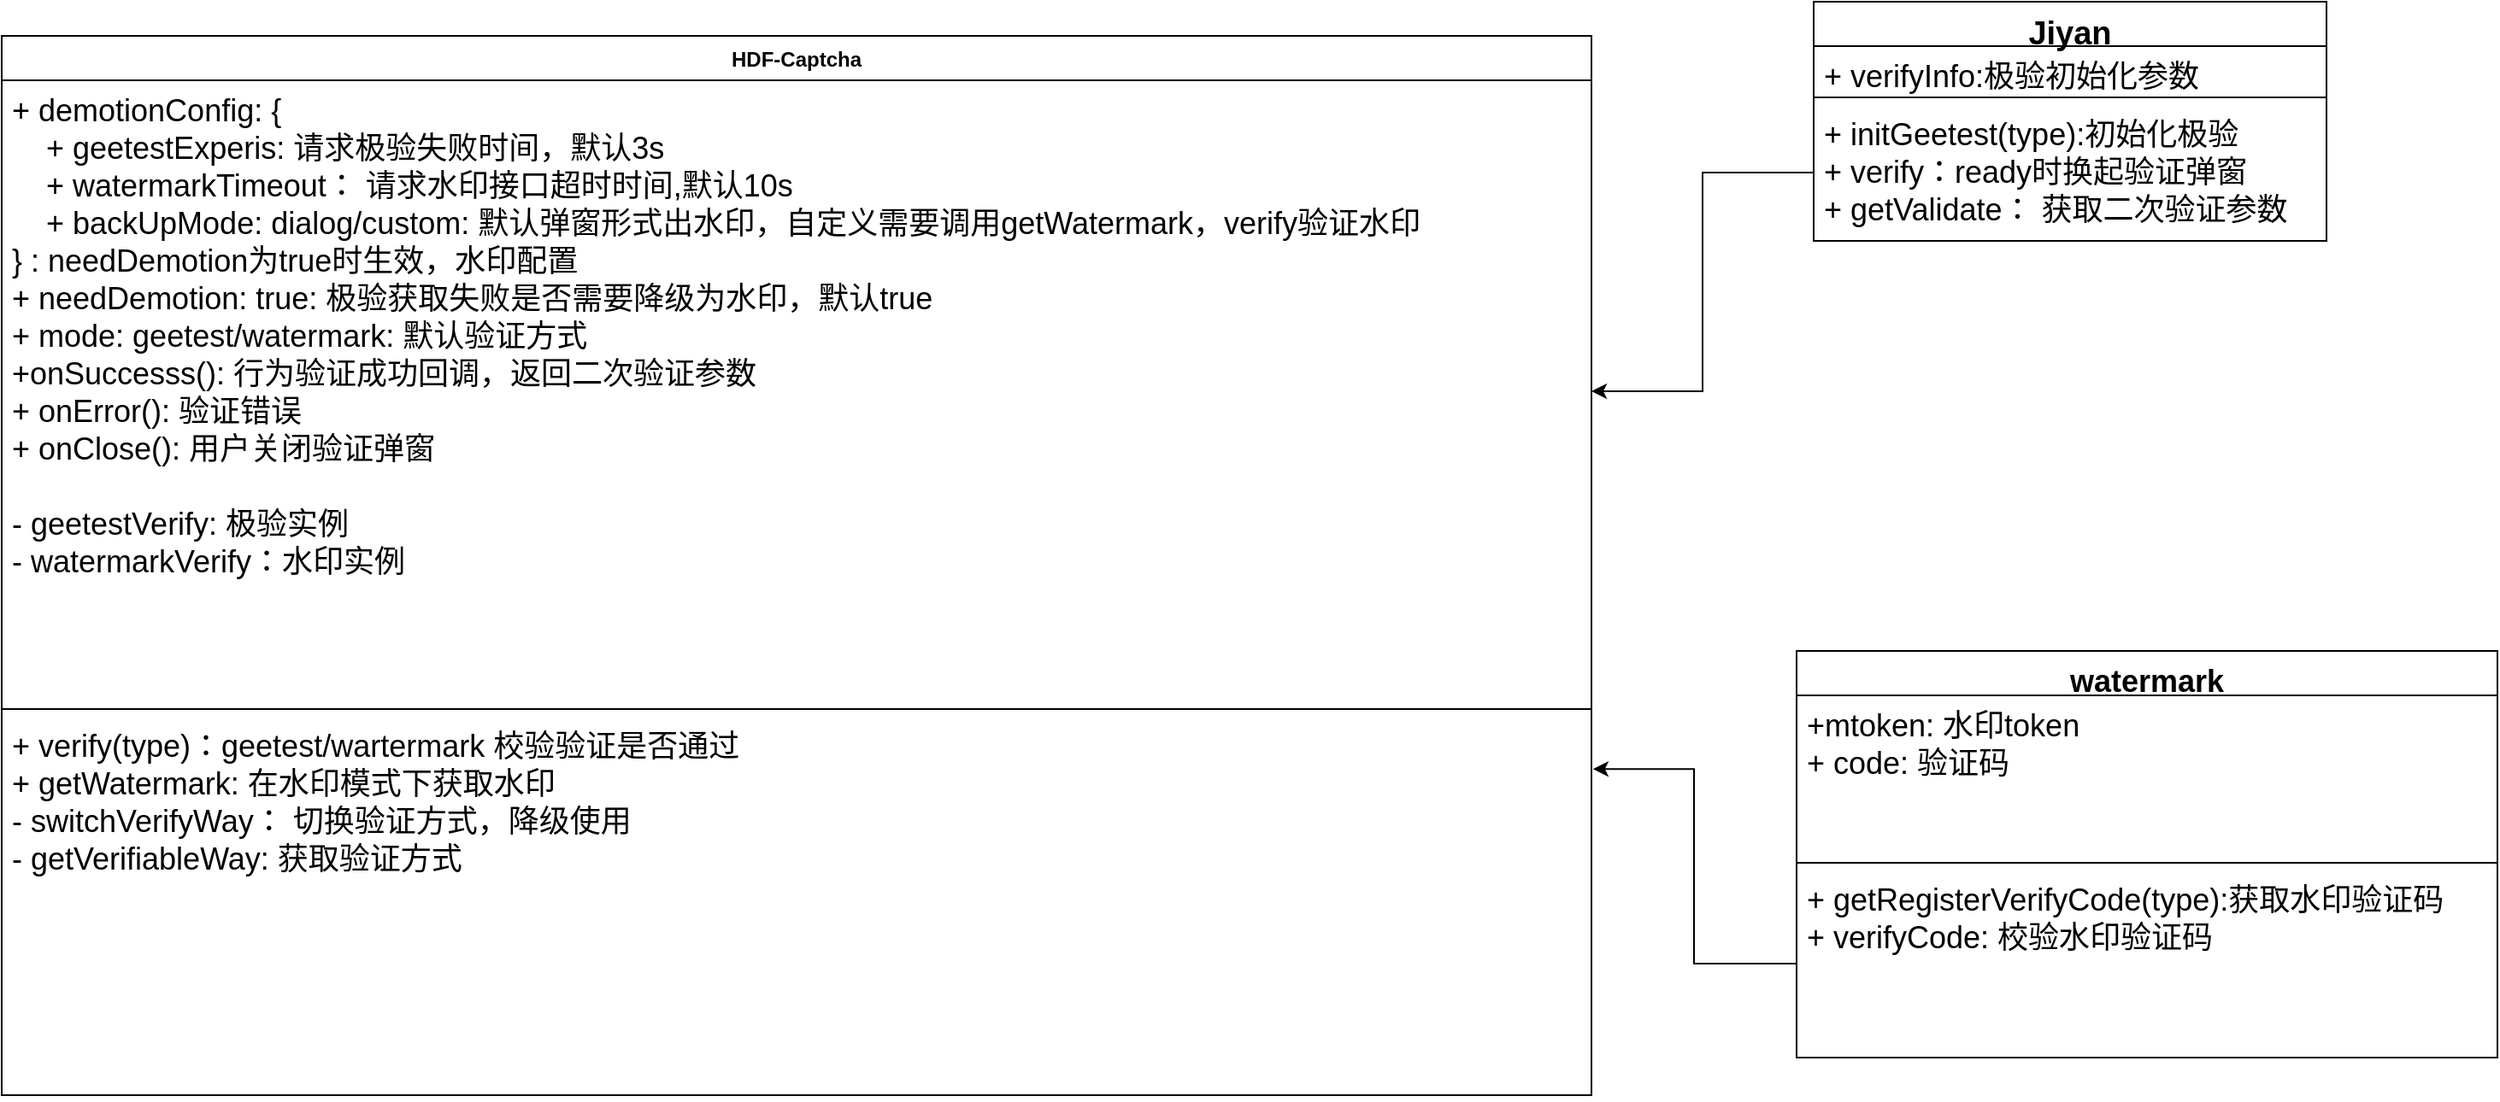 <mxfile version="17.1.3" type="github">
  <diagram name="Page-1" id="c4acf3e9-155e-7222-9cf6-157b1a14988f">
    <mxGraphModel dx="3126" dy="785" grid="1" gridSize="10" guides="1" tooltips="1" connect="1" arrows="1" fold="1" page="1" pageScale="1" pageWidth="850" pageHeight="1100" background="none" math="0" shadow="0">
      <root>
        <mxCell id="0" />
        <mxCell id="1" parent="0" />
        <mxCell id="5d2195bd80daf111-26" style="edgeStyle=orthogonalEdgeStyle;rounded=0;html=1;dashed=1;labelBackgroundColor=none;startFill=0;endArrow=open;endFill=0;endSize=10;fontFamily=Verdana;fontSize=10;" parent="1" target="5d2195bd80daf111-17" edge="1">
          <mxGeometry relative="1" as="geometry">
            <Array as="points" />
            <mxPoint x="640" y="300" as="sourcePoint" />
          </mxGeometry>
        </mxCell>
        <mxCell id="y2ISrQt28wzneB1zYCyP-2" value="HDF-Captcha" style="swimlane;fontStyle=1;align=center;verticalAlign=top;childLayout=stackLayout;horizontal=1;startSize=26;horizontalStack=0;resizeParent=1;resizeParentMax=0;resizeLast=0;collapsible=1;marginBottom=0;" vertex="1" parent="1">
          <mxGeometry x="-890" y="360" width="930" height="620" as="geometry" />
        </mxCell>
        <mxCell id="y2ISrQt28wzneB1zYCyP-3" value="+ demotionConfig: {&#xa;    + geetestExperis: 请求极验失败时间，默认3s&#xa;    + watermarkTimeout： 请求水印接口超时时间,默认10s&#xa;    + backUpMode: dialog/custom: 默认弹窗形式出水印，自定义需要调用getWatermark，verify验证水印&#xa;} : needDemotion为true时生效，水印配置&#xa;+ needDemotion: true: 极验获取失败是否需要降级为水印，默认true&#xa;+ mode: geetest/watermark: 默认验证方式&#xa;+onSuccesss(): 行为验证成功回调，返回二次验证参数&#xa;+ onError(): 验证错误&#xa;+ onClose(): 用户关闭验证弹窗&#xa;&#xa;- geetestVerify: 极验实例&#xa;- watermarkVerify：水印实例&#xa;" style="text;strokeColor=none;fillColor=none;align=left;verticalAlign=top;spacingLeft=4;spacingRight=4;overflow=hidden;rotatable=0;points=[[0,0.5],[1,0.5]];portConstraint=eastwest;fontSize=18;" vertex="1" parent="y2ISrQt28wzneB1zYCyP-2">
          <mxGeometry y="26" width="930" height="364" as="geometry" />
        </mxCell>
        <mxCell id="y2ISrQt28wzneB1zYCyP-4" value="" style="line;strokeWidth=1;fillColor=none;align=left;verticalAlign=middle;spacingTop=-1;spacingLeft=3;spacingRight=3;rotatable=0;labelPosition=right;points=[];portConstraint=eastwest;" vertex="1" parent="y2ISrQt28wzneB1zYCyP-2">
          <mxGeometry y="390" width="930" height="8" as="geometry" />
        </mxCell>
        <mxCell id="y2ISrQt28wzneB1zYCyP-5" value="+ verify(type)：geetest/wartermark 校验验证是否通过&#xa;+ getWatermark: 在水印模式下获取水印&#xa;- switchVerifyWay： 切换验证方式，降级使用&#xa;- getVerifiableWay: 获取验证方式" style="text;strokeColor=none;fillColor=none;align=left;verticalAlign=top;spacingLeft=4;spacingRight=4;overflow=hidden;rotatable=0;points=[[0,0.5],[1,0.5]];portConstraint=eastwest;fontSize=18;" vertex="1" parent="y2ISrQt28wzneB1zYCyP-2">
          <mxGeometry y="398" width="930" height="222" as="geometry" />
        </mxCell>
        <mxCell id="y2ISrQt28wzneB1zYCyP-6" value="Jiyan" style="swimlane;fontStyle=1;align=center;verticalAlign=top;childLayout=stackLayout;horizontal=1;startSize=26;horizontalStack=0;resizeParent=1;resizeParentMax=0;resizeLast=0;collapsible=1;marginBottom=0;fontSize=19;" vertex="1" parent="1">
          <mxGeometry x="170" y="340" width="300" height="140" as="geometry" />
        </mxCell>
        <mxCell id="y2ISrQt28wzneB1zYCyP-7" value="+ verifyInfo:极验初始化参数" style="text;strokeColor=none;fillColor=none;align=left;verticalAlign=top;spacingLeft=4;spacingRight=4;overflow=hidden;rotatable=0;points=[[0,0.5],[1,0.5]];portConstraint=eastwest;fontSize=18;" vertex="1" parent="y2ISrQt28wzneB1zYCyP-6">
          <mxGeometry y="26" width="300" height="26" as="geometry" />
        </mxCell>
        <mxCell id="y2ISrQt28wzneB1zYCyP-8" value="" style="line;strokeWidth=1;fillColor=none;align=left;verticalAlign=middle;spacingTop=-1;spacingLeft=3;spacingRight=3;rotatable=0;labelPosition=right;points=[];portConstraint=eastwest;" vertex="1" parent="y2ISrQt28wzneB1zYCyP-6">
          <mxGeometry y="52" width="300" height="8" as="geometry" />
        </mxCell>
        <mxCell id="y2ISrQt28wzneB1zYCyP-9" value="+ initGeetest(type):初始化极验&#xa;+ verify：ready时换起验证弹窗&#xa;+ getValidate： 获取二次验证参数" style="text;strokeColor=none;fillColor=none;align=left;verticalAlign=top;spacingLeft=4;spacingRight=4;overflow=hidden;rotatable=0;points=[[0,0.5],[1,0.5]];portConstraint=eastwest;fontSize=18;" vertex="1" parent="y2ISrQt28wzneB1zYCyP-6">
          <mxGeometry y="60" width="300" height="80" as="geometry" />
        </mxCell>
        <mxCell id="y2ISrQt28wzneB1zYCyP-10" value="watermark" style="swimlane;fontStyle=1;align=center;verticalAlign=top;childLayout=stackLayout;horizontal=1;startSize=26;horizontalStack=0;resizeParent=1;resizeParentMax=0;resizeLast=0;collapsible=1;marginBottom=0;fontSize=18;" vertex="1" parent="1">
          <mxGeometry x="160" y="720" width="410" height="238" as="geometry" />
        </mxCell>
        <mxCell id="y2ISrQt28wzneB1zYCyP-11" value="+mtoken: 水印token&#xa;+ code: 验证码" style="text;strokeColor=none;fillColor=none;align=left;verticalAlign=top;spacingLeft=4;spacingRight=4;overflow=hidden;rotatable=0;points=[[0,0.5],[1,0.5]];portConstraint=eastwest;fontSize=18;" vertex="1" parent="y2ISrQt28wzneB1zYCyP-10">
          <mxGeometry y="26" width="410" height="94" as="geometry" />
        </mxCell>
        <mxCell id="y2ISrQt28wzneB1zYCyP-12" value="" style="line;strokeWidth=1;fillColor=none;align=left;verticalAlign=middle;spacingTop=-1;spacingLeft=3;spacingRight=3;rotatable=0;labelPosition=right;points=[];portConstraint=eastwest;" vertex="1" parent="y2ISrQt28wzneB1zYCyP-10">
          <mxGeometry y="120" width="410" height="8" as="geometry" />
        </mxCell>
        <mxCell id="y2ISrQt28wzneB1zYCyP-13" value="+ getRegisterVerifyCode(type):获取水印验证码&#xa;+ verifyCode: 校验水印验证码" style="text;strokeColor=none;fillColor=none;align=left;verticalAlign=top;spacingLeft=4;spacingRight=4;overflow=hidden;rotatable=0;points=[[0,0.5],[1,0.5]];portConstraint=eastwest;fontSize=18;" vertex="1" parent="y2ISrQt28wzneB1zYCyP-10">
          <mxGeometry y="128" width="410" height="110" as="geometry" />
        </mxCell>
        <mxCell id="y2ISrQt28wzneB1zYCyP-14" style="edgeStyle=orthogonalEdgeStyle;rounded=0;orthogonalLoop=1;jettySize=auto;html=1;exitX=0;exitY=0.5;exitDx=0;exitDy=0;entryX=1;entryY=0.5;entryDx=0;entryDy=0;fontSize=18;" edge="1" parent="1" source="y2ISrQt28wzneB1zYCyP-9" target="y2ISrQt28wzneB1zYCyP-3">
          <mxGeometry relative="1" as="geometry" />
        </mxCell>
        <mxCell id="y2ISrQt28wzneB1zYCyP-15" style="edgeStyle=orthogonalEdgeStyle;rounded=0;orthogonalLoop=1;jettySize=auto;html=1;entryX=1.001;entryY=0.14;entryDx=0;entryDy=0;entryPerimeter=0;fontSize=18;" edge="1" parent="1" source="y2ISrQt28wzneB1zYCyP-13" target="y2ISrQt28wzneB1zYCyP-5">
          <mxGeometry relative="1" as="geometry" />
        </mxCell>
      </root>
    </mxGraphModel>
  </diagram>
</mxfile>
